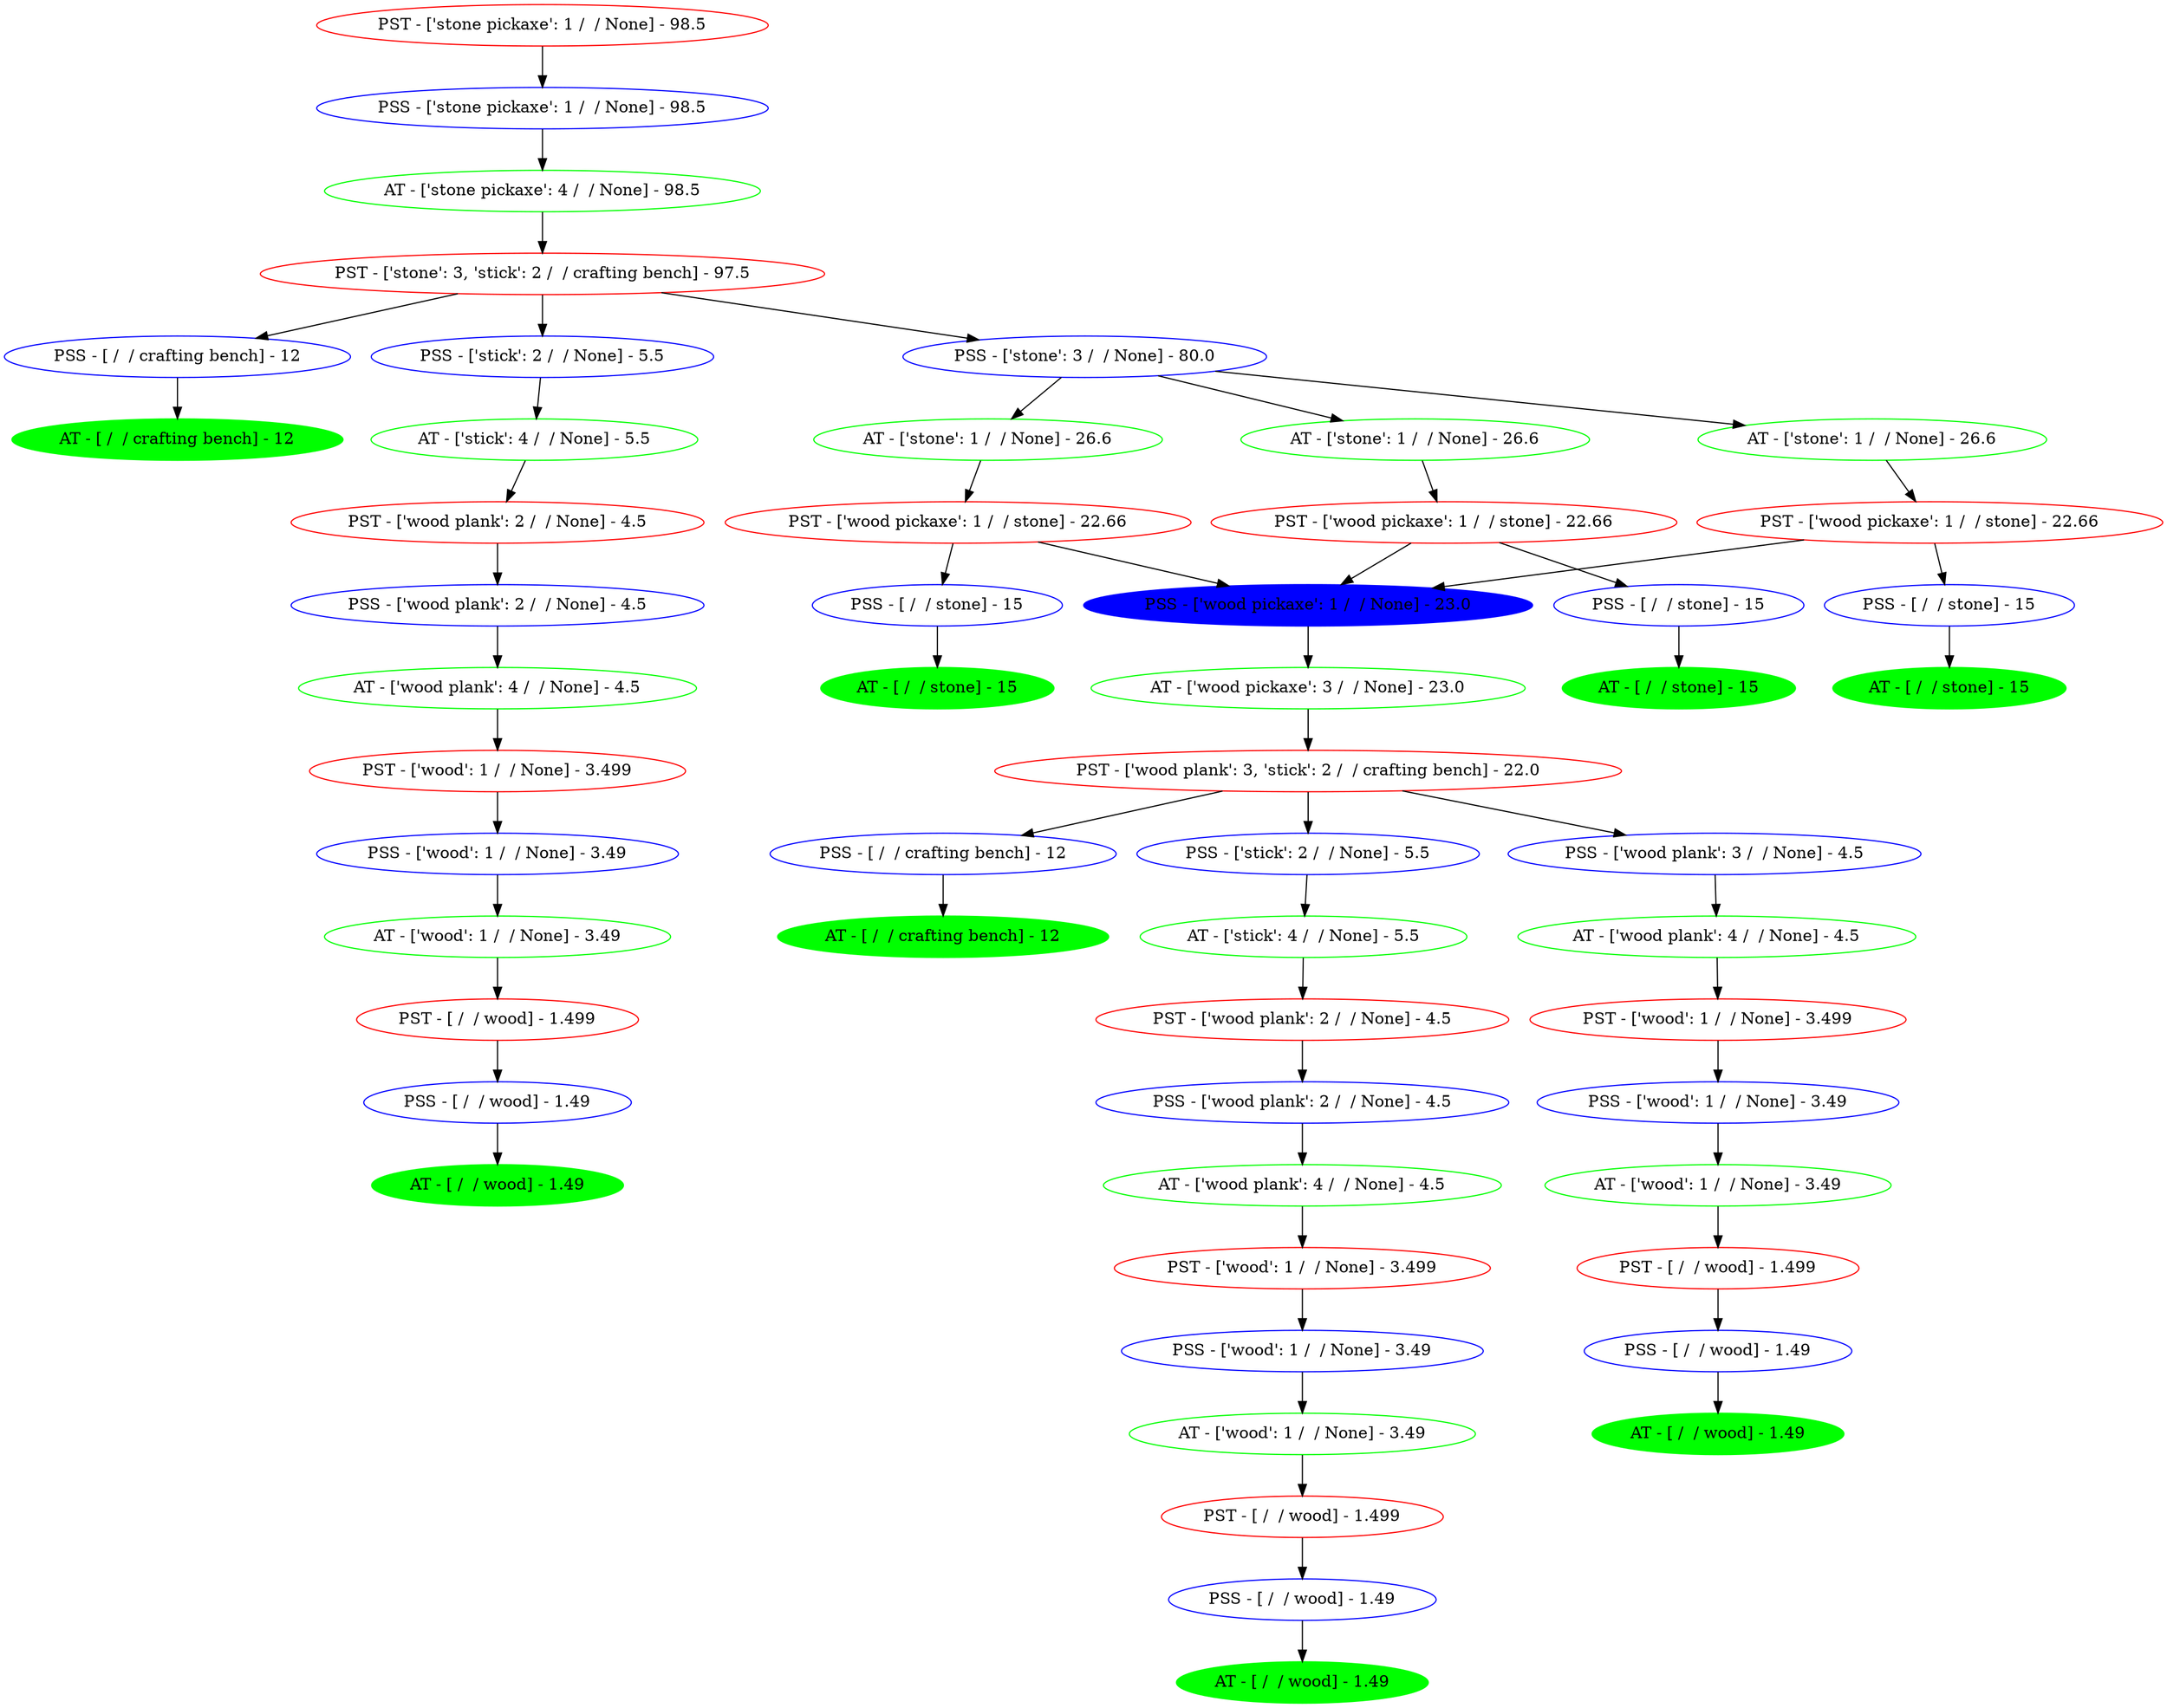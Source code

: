 digraph Tree {
	node [color=red]
	"PST - ['stone pickaxe'; 1 /  / None] - 56099728" [label="PST - ['stone pickaxe': 1 /  / None] - 98.5"]
	node [color=blue]
	"PSS - ['stone pickaxe'; 1 /  / None] - 56049336" [label="PSS - ['stone pickaxe': 1 /  / None] - 98.5"]
	node [style=unfilled]
	node [color=green]
	"AT - ['stone pickaxe'; 4 /  / None] - 56049392" [label="AT - ['stone pickaxe': 4 /  / None] - 98.5"]
	node [style=unfilled]
	node [color=red]
	"PST - ['stone'; 3, 'stick'; 2 /  / crafting bench] - 56049448" [label="PST - ['stone': 3, 'stick': 2 /  / crafting bench] - 97.5"]
	node [color=blue]
	"PSS - [ /  / crafting bench] - 56120656" [label="PSS - [ /  / crafting bench] - 12"]
	node [style=unfilled]
	node [color=blue]
	"PSS - ['stick'; 2 /  / None] - 56120600" [label="PSS - ['stick': 2 /  / None] - 5.5"]
	node [style=unfilled]
	node [color=blue]
	"PSS - ['stone'; 3 /  / None] - 56120880" [label="PSS - ['stone': 3 /  / None] - 80.0"]
	node [style=unfilled]
	node [style=filled]
	node [color=green]
	"AT - [ /  / crafting bench] - 56120712" [label="AT - [ /  / crafting bench] - 12"]
	node [style=unfilled]
	node [color=green]
	"AT - ['stick'; 4 /  / None] - 56120824" [label="AT - ['stick': 4 /  / None] - 5.5"]
	node [style=unfilled]
	node [color=green]
	"AT - ['stone'; 1 /  / None] - 56120936" [label="AT - ['stone': 1 /  / None] - 26.6"]
	node [style=unfilled]
	node [color=green]
	"AT - ['stone'; 1 /  / None] - 56121104" [label="AT - ['stone': 1 /  / None] - 26.6"]
	node [style=unfilled]
	node [color=green]
	"AT - ['stone'; 1 /  / None] - 56121048" [label="AT - ['stone': 1 /  / None] - 26.6"]
	node [style=unfilled]
	node [color=red]
	"PST - ['wood plank'; 2 /  / None] - 56121440" [label="PST - ['wood plank': 2 /  / None] - 4.5"]
	node [color=red]
	"PST - ['wood pickaxe'; 1 /  / stone] - 56121608" [label="PST - ['wood pickaxe': 1 /  / stone] - 22.66"]
	node [color=red]
	"PST - ['wood pickaxe'; 1 /  / stone] - 56121832" [label="PST - ['wood pickaxe': 1 /  / stone] - 22.66"]
	node [color=red]
	"PST - ['wood pickaxe'; 1 /  / stone] - 56122168" [label="PST - ['wood pickaxe': 1 /  / stone] - 22.66"]
	node [color=blue]
	"PSS - ['wood plank'; 2 /  / None] - 56121720" [label="PSS - ['wood plank': 2 /  / None] - 4.5"]
	node [style=unfilled]
	node [color=blue]
	"PSS - [ /  / stone] - 56122056" [label="PSS - [ /  / stone] - 15"]
	node [style=unfilled]
	node [style=filled]
	node [color=blue]
	"PSS - ['wood pickaxe'; 1 /  / None] - 56122000" [label="PSS - ['wood pickaxe': 1 /  / None] - 23.0"]
	node [style=unfilled]
	node [color=blue]
	"PSS - [ /  / stone] - 56122504" [label="PSS - [ /  / stone] - 15"]
	node [style=unfilled]
	node [color=blue]
	"PSS - [ /  / stone] - 56122952" [label="PSS - [ /  / stone] - 15"]
	node [style=unfilled]
	node [color=green]
	"AT - ['wood plank'; 4 /  / None] - 56121776" [label="AT - ['wood plank': 4 /  / None] - 4.5"]
	node [style=unfilled]
	node [style=filled]
	node [color=green]
	"AT - [ /  / stone] - 56122112" [label="AT - [ /  / stone] - 15"]
	node [style=unfilled]
	node [color=green]
	"AT - ['wood pickaxe'; 3 /  / None] - 56122224" [label="AT - ['wood pickaxe': 3 /  / None] - 23.0"]
	node [style=unfilled]
	node [style=filled]
	node [color=green]
	"AT - [ /  / stone] - 56122560" [label="AT - [ /  / stone] - 15"]
	node [style=unfilled]
	node [style=filled]
	node [color=green]
	"AT - [ /  / stone] - 56123008" [label="AT - [ /  / stone] - 15"]
	node [style=unfilled]
	node [color=red]
	"PST - ['wood'; 1 /  / None] - 56107640" [label="PST - ['wood': 1 /  / None] - 3.499"]
	node [color=red]
	"PST - ['wood plank'; 3, 'stick'; 2 /  / crafting bench] - 56108704" [label="PST - ['wood plank': 3, 'stick': 2 /  / crafting bench] - 22.0"]
	node [color=blue]
	"PSS - ['wood'; 1 /  / None] - 56108088" [label="PSS - ['wood': 1 /  / None] - 3.49"]
	node [style=unfilled]
	node [color=blue]
	"PSS - [ /  / crafting bench] - 56108872" [label="PSS - [ /  / crafting bench] - 12"]
	node [style=unfilled]
	node [color=blue]
	"PSS - ['stick'; 2 /  / None] - 56108816" [label="PSS - ['stick': 2 /  / None] - 5.5"]
	node [style=unfilled]
	node [color=blue]
	"PSS - ['wood plank'; 3 /  / None] - 56109096" [label="PSS - ['wood plank': 3 /  / None] - 4.5"]
	node [style=unfilled]
	node [color=green]
	"AT - ['wood'; 1 /  / None] - 56108536" [label="AT - ['wood': 1 /  / None] - 3.49"]
	node [style=unfilled]
	node [style=filled]
	node [color=green]
	"AT - [ /  / crafting bench] - 56108928" [label="AT - [ /  / crafting bench] - 12"]
	node [style=unfilled]
	node [color=green]
	"AT - ['stick'; 4 /  / None] - 56109040" [label="AT - ['stick': 4 /  / None] - 5.5"]
	node [style=unfilled]
	node [color=green]
	"AT - ['wood plank'; 4 /  / None] - 56109152" [label="AT - ['wood plank': 4 /  / None] - 4.5"]
	node [style=unfilled]
	node [color=red]
	"PST - [ /  / wood] - 56110384" [label="PST - [ /  / wood] - 1.499"]
	node [color=red]
	"PST - ['wood plank'; 2 /  / None] - 56110272" [label="PST - ['wood plank': 2 /  / None] - 4.5"]
	node [color=red]
	"PST - ['wood'; 1 /  / None] - 56110664" [label="PST - ['wood': 1 /  / None] - 3.499"]
	node [color=blue]
	"PSS - [ /  / wood] - 56110552" [label="PSS - [ /  / wood] - 1.49"]
	node [style=unfilled]
	node [color=blue]
	"PSS - ['wood plank'; 2 /  / None] - 56110832" [label="PSS - ['wood plank': 2 /  / None] - 4.5"]
	node [style=unfilled]
	node [color=blue]
	"PSS - ['wood'; 1 /  / None] - 56110944" [label="PSS - ['wood': 1 /  / None] - 3.49"]
	node [style=unfilled]
	node [style=filled]
	node [color=green]
	"AT - [ /  / wood] - 56110608" [label="AT - [ /  / wood] - 1.49"]
	node [style=unfilled]
	node [color=green]
	"AT - ['wood plank'; 4 /  / None] - 56110888" [label="AT - ['wood plank': 4 /  / None] - 4.5"]
	node [style=unfilled]
	node [color=green]
	"AT - ['wood'; 1 /  / None] - 56140016" [label="AT - ['wood': 1 /  / None] - 3.49"]
	node [style=unfilled]
	node [color=red]
	"PST - ['wood'; 1 /  / None] - 56142312" [label="PST - ['wood': 1 /  / None] - 3.499"]
	node [color=red]
	"PST - [ /  / wood] - 56143040" [label="PST - [ /  / wood] - 1.499"]
	node [color=blue]
	"PSS - ['wood'; 1 /  / None] - 56141864" [label="PSS - ['wood': 1 /  / None] - 3.49"]
	node [style=unfilled]
	node [color=blue]
	"PSS - [ /  / wood] - 56143208" [label="PSS - [ /  / wood] - 1.49"]
	node [style=unfilled]
	node [color=green]
	"AT - ['wood'; 1 /  / None] - 56142536" [label="AT - ['wood': 1 /  / None] - 3.49"]
	node [style=unfilled]
	node [style=filled]
	node [color=green]
	"AT - [ /  / wood] - 56143264" [label="AT - [ /  / wood] - 1.49"]
	node [style=unfilled]
	node [color=red]
	"PST - [ /  / wood] - 56157856" [label="PST - [ /  / wood] - 1.499"]
	node [color=blue]
	"PSS - [ /  / wood] - 56158024" [label="PSS - [ /  / wood] - 1.49"]
	node [style=unfilled]
	node [style=filled]
	node [color=green]
	"AT - [ /  / wood] - 56158080" [label="AT - [ /  / wood] - 1.49"]
	node [style=unfilled]
	"PST - ['stone pickaxe'; 1 /  / None] - 56099728" -> "PSS - ['stone pickaxe'; 1 /  / None] - 56049336"
	"PSS - ['stone pickaxe'; 1 /  / None] - 56049336" -> "AT - ['stone pickaxe'; 4 /  / None] - 56049392"
	"AT - ['stone pickaxe'; 4 /  / None] - 56049392" -> "PST - ['stone'; 3, 'stick'; 2 /  / crafting bench] - 56049448"
	"PST - ['stone'; 3, 'stick'; 2 /  / crafting bench] - 56049448" -> "PSS - [ /  / crafting bench] - 56120656"
	"PST - ['stone'; 3, 'stick'; 2 /  / crafting bench] - 56049448" -> "PSS - ['stick'; 2 /  / None] - 56120600"
	"PST - ['stone'; 3, 'stick'; 2 /  / crafting bench] - 56049448" -> "PSS - ['stone'; 3 /  / None] - 56120880"
	"PSS - [ /  / crafting bench] - 56120656" -> "AT - [ /  / crafting bench] - 56120712"
	"PSS - ['stick'; 2 /  / None] - 56120600" -> "AT - ['stick'; 4 /  / None] - 56120824"
	"PSS - ['stone'; 3 /  / None] - 56120880" -> "AT - ['stone'; 1 /  / None] - 56120936"
	"PSS - ['stone'; 3 /  / None] - 56120880" -> "AT - ['stone'; 1 /  / None] - 56121104"
	"PSS - ['stone'; 3 /  / None] - 56120880" -> "AT - ['stone'; 1 /  / None] - 56121048"
	"AT - ['stick'; 4 /  / None] - 56120824" -> "PST - ['wood plank'; 2 /  / None] - 56121440"
	"AT - ['stone'; 1 /  / None] - 56120936" -> "PST - ['wood pickaxe'; 1 /  / stone] - 56121608"
	"AT - ['stone'; 1 /  / None] - 56121104" -> "PST - ['wood pickaxe'; 1 /  / stone] - 56121832"
	"AT - ['stone'; 1 /  / None] - 56121048" -> "PST - ['wood pickaxe'; 1 /  / stone] - 56122168"
	"PST - ['wood plank'; 2 /  / None] - 56121440" -> "PSS - ['wood plank'; 2 /  / None] - 56121720"
	"PST - ['wood pickaxe'; 1 /  / stone] - 56121608" -> "PSS - [ /  / stone] - 56122056"
	"PST - ['wood pickaxe'; 1 /  / stone] - 56121608" -> "PSS - ['wood pickaxe'; 1 /  / None] - 56122000"
	"PST - ['wood pickaxe'; 1 /  / stone] - 56121832" -> "PSS - [ /  / stone] - 56122504"
	"PST - ['wood pickaxe'; 1 /  / stone] - 56121832" -> "PSS - ['wood pickaxe'; 1 /  / None] - 56122000"
	"PST - ['wood pickaxe'; 1 /  / stone] - 56122168" -> "PSS - [ /  / stone] - 56122952"
	"PST - ['wood pickaxe'; 1 /  / stone] - 56122168" -> "PSS - ['wood pickaxe'; 1 /  / None] - 56122000"
	"PSS - ['wood plank'; 2 /  / None] - 56121720" -> "AT - ['wood plank'; 4 /  / None] - 56121776"
	"PSS - [ /  / stone] - 56122056" -> "AT - [ /  / stone] - 56122112"
	"PSS - ['wood pickaxe'; 1 /  / None] - 56122000" -> "AT - ['wood pickaxe'; 3 /  / None] - 56122224"
	"PSS - [ /  / stone] - 56122504" -> "AT - [ /  / stone] - 56122560"
	"PSS - [ /  / stone] - 56122952" -> "AT - [ /  / stone] - 56123008"
	"AT - ['wood plank'; 4 /  / None] - 56121776" -> "PST - ['wood'; 1 /  / None] - 56107640"
	"AT - ['wood pickaxe'; 3 /  / None] - 56122224" -> "PST - ['wood plank'; 3, 'stick'; 2 /  / crafting bench] - 56108704"
	"PST - ['wood'; 1 /  / None] - 56107640" -> "PSS - ['wood'; 1 /  / None] - 56108088"
	"PST - ['wood plank'; 3, 'stick'; 2 /  / crafting bench] - 56108704" -> "PSS - [ /  / crafting bench] - 56108872"
	"PST - ['wood plank'; 3, 'stick'; 2 /  / crafting bench] - 56108704" -> "PSS - ['stick'; 2 /  / None] - 56108816"
	"PST - ['wood plank'; 3, 'stick'; 2 /  / crafting bench] - 56108704" -> "PSS - ['wood plank'; 3 /  / None] - 56109096"
	"PSS - ['wood'; 1 /  / None] - 56108088" -> "AT - ['wood'; 1 /  / None] - 56108536"
	"PSS - [ /  / crafting bench] - 56108872" -> "AT - [ /  / crafting bench] - 56108928"
	"PSS - ['stick'; 2 /  / None] - 56108816" -> "AT - ['stick'; 4 /  / None] - 56109040"
	"PSS - ['wood plank'; 3 /  / None] - 56109096" -> "AT - ['wood plank'; 4 /  / None] - 56109152"
	"AT - ['wood'; 1 /  / None] - 56108536" -> "PST - [ /  / wood] - 56110384"
	"AT - ['stick'; 4 /  / None] - 56109040" -> "PST - ['wood plank'; 2 /  / None] - 56110272"
	"AT - ['wood plank'; 4 /  / None] - 56109152" -> "PST - ['wood'; 1 /  / None] - 56110664"
	"PST - [ /  / wood] - 56110384" -> "PSS - [ /  / wood] - 56110552"
	"PST - ['wood plank'; 2 /  / None] - 56110272" -> "PSS - ['wood plank'; 2 /  / None] - 56110832"
	"PST - ['wood'; 1 /  / None] - 56110664" -> "PSS - ['wood'; 1 /  / None] - 56110944"
	"PSS - [ /  / wood] - 56110552" -> "AT - [ /  / wood] - 56110608"
	"PSS - ['wood plank'; 2 /  / None] - 56110832" -> "AT - ['wood plank'; 4 /  / None] - 56110888"
	"PSS - ['wood'; 1 /  / None] - 56110944" -> "AT - ['wood'; 1 /  / None] - 56140016"
	"AT - ['wood plank'; 4 /  / None] - 56110888" -> "PST - ['wood'; 1 /  / None] - 56142312"
	"AT - ['wood'; 1 /  / None] - 56140016" -> "PST - [ /  / wood] - 56143040"
	"PST - ['wood'; 1 /  / None] - 56142312" -> "PSS - ['wood'; 1 /  / None] - 56141864"
	"PST - [ /  / wood] - 56143040" -> "PSS - [ /  / wood] - 56143208"
	"PSS - ['wood'; 1 /  / None] - 56141864" -> "AT - ['wood'; 1 /  / None] - 56142536"
	"PSS - [ /  / wood] - 56143208" -> "AT - [ /  / wood] - 56143264"
	"AT - ['wood'; 1 /  / None] - 56142536" -> "PST - [ /  / wood] - 56157856"
	"PST - [ /  / wood] - 56157856" -> "PSS - [ /  / wood] - 56158024"
	"PSS - [ /  / wood] - 56158024" -> "AT - [ /  / wood] - 56158080"
}
